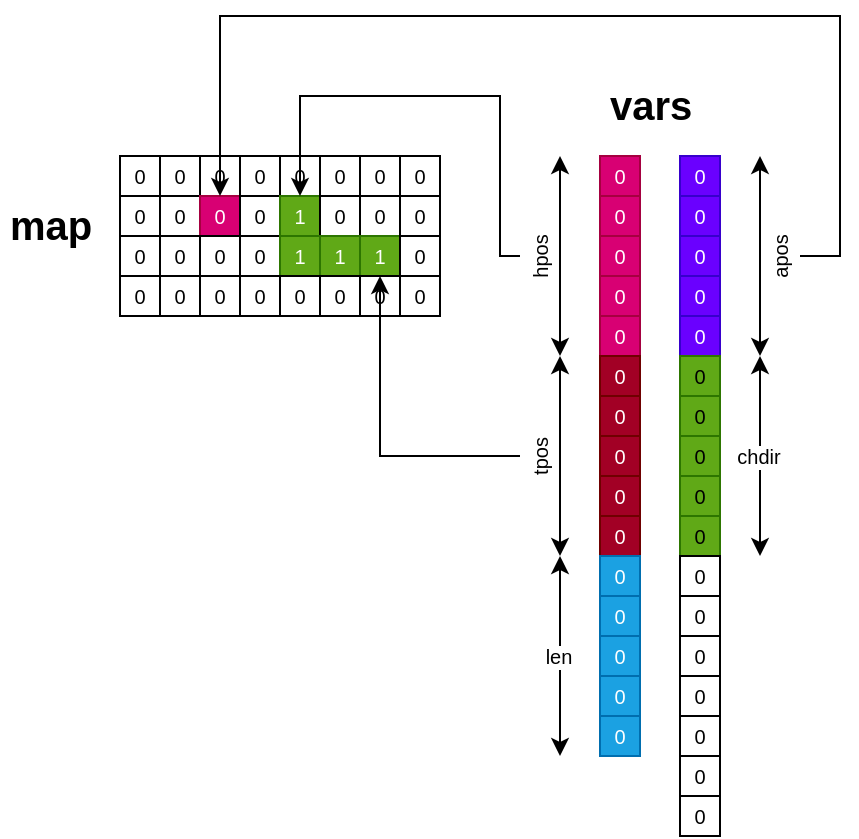 <mxfile version="16.5.1" type="device"><diagram id="8FGJ0aOOeAna9av--UV1" name="Page-1"><mxGraphModel dx="632" dy="487" grid="1" gridSize="10" guides="1" tooltips="1" connect="1" arrows="1" fold="1" page="1" pageScale="1" pageWidth="827" pageHeight="1169" math="0" shadow="0"><root><mxCell id="0"/><mxCell id="1" parent="0"/><mxCell id="mvf9AlywTdjXYqeDp_QK-131" value="0" style="rounded=0;whiteSpace=wrap;html=1;fontSize=10;strokeWidth=1;" vertex="1" parent="1"><mxGeometry x="240" y="120" width="20" height="20" as="geometry"/></mxCell><mxCell id="mvf9AlywTdjXYqeDp_QK-133" value="0" style="rounded=0;whiteSpace=wrap;html=1;fontSize=10;strokeWidth=1;" vertex="1" parent="1"><mxGeometry x="260" y="120" width="20" height="20" as="geometry"/></mxCell><mxCell id="mvf9AlywTdjXYqeDp_QK-134" value="0" style="rounded=0;whiteSpace=wrap;html=1;fontSize=10;strokeWidth=1;" vertex="1" parent="1"><mxGeometry x="280" y="120" width="20" height="20" as="geometry"/></mxCell><mxCell id="mvf9AlywTdjXYqeDp_QK-135" value="0" style="rounded=0;whiteSpace=wrap;html=1;fontSize=10;strokeWidth=1;" vertex="1" parent="1"><mxGeometry x="300" y="120" width="20" height="20" as="geometry"/></mxCell><mxCell id="mvf9AlywTdjXYqeDp_QK-136" value="0" style="rounded=0;whiteSpace=wrap;html=1;fontSize=10;strokeWidth=1;" vertex="1" parent="1"><mxGeometry x="320" y="120" width="20" height="20" as="geometry"/></mxCell><mxCell id="mvf9AlywTdjXYqeDp_QK-137" value="0" style="rounded=0;whiteSpace=wrap;html=1;fontSize=10;strokeWidth=1;" vertex="1" parent="1"><mxGeometry x="340" y="120" width="20" height="20" as="geometry"/></mxCell><mxCell id="mvf9AlywTdjXYqeDp_QK-138" value="0" style="rounded=0;whiteSpace=wrap;html=1;fontSize=10;strokeWidth=1;" vertex="1" parent="1"><mxGeometry x="360" y="120" width="20" height="20" as="geometry"/></mxCell><mxCell id="mvf9AlywTdjXYqeDp_QK-139" value="0" style="rounded=0;whiteSpace=wrap;html=1;fontSize=10;strokeWidth=1;" vertex="1" parent="1"><mxGeometry x="380" y="120" width="20" height="20" as="geometry"/></mxCell><mxCell id="mvf9AlywTdjXYqeDp_QK-140" value="0" style="rounded=0;whiteSpace=wrap;html=1;fontSize=10;strokeWidth=1;" vertex="1" parent="1"><mxGeometry x="240" y="140" width="20" height="20" as="geometry"/></mxCell><mxCell id="mvf9AlywTdjXYqeDp_QK-141" value="0" style="rounded=0;whiteSpace=wrap;html=1;fontSize=10;strokeWidth=1;" vertex="1" parent="1"><mxGeometry x="260" y="140" width="20" height="20" as="geometry"/></mxCell><mxCell id="mvf9AlywTdjXYqeDp_QK-142" value="0" style="rounded=0;whiteSpace=wrap;html=1;fontSize=10;strokeWidth=1;fillColor=#d80073;fontColor=#ffffff;strokeColor=#A50040;" vertex="1" parent="1"><mxGeometry x="280" y="140" width="20" height="20" as="geometry"/></mxCell><mxCell id="mvf9AlywTdjXYqeDp_QK-143" value="0" style="rounded=0;whiteSpace=wrap;html=1;fontSize=10;strokeWidth=1;" vertex="1" parent="1"><mxGeometry x="300" y="140" width="20" height="20" as="geometry"/></mxCell><mxCell id="mvf9AlywTdjXYqeDp_QK-144" value="1" style="rounded=0;whiteSpace=wrap;html=1;fontSize=10;strokeWidth=1;fillColor=#60a917;fontColor=#ffffff;strokeColor=#2D7600;" vertex="1" parent="1"><mxGeometry x="320" y="140" width="20" height="20" as="geometry"/></mxCell><mxCell id="mvf9AlywTdjXYqeDp_QK-145" value="0" style="rounded=0;whiteSpace=wrap;html=1;fontSize=10;strokeWidth=1;" vertex="1" parent="1"><mxGeometry x="340" y="140" width="20" height="20" as="geometry"/></mxCell><mxCell id="mvf9AlywTdjXYqeDp_QK-146" value="0" style="rounded=0;whiteSpace=wrap;html=1;fontSize=10;strokeWidth=1;" vertex="1" parent="1"><mxGeometry x="360" y="140" width="20" height="20" as="geometry"/></mxCell><mxCell id="mvf9AlywTdjXYqeDp_QK-147" value="0" style="rounded=0;whiteSpace=wrap;html=1;fontSize=10;strokeWidth=1;" vertex="1" parent="1"><mxGeometry x="380" y="140" width="20" height="20" as="geometry"/></mxCell><mxCell id="mvf9AlywTdjXYqeDp_QK-148" value="0" style="rounded=0;whiteSpace=wrap;html=1;fontSize=10;strokeWidth=1;" vertex="1" parent="1"><mxGeometry x="240" y="160" width="20" height="20" as="geometry"/></mxCell><mxCell id="mvf9AlywTdjXYqeDp_QK-149" value="0" style="rounded=0;whiteSpace=wrap;html=1;fontSize=10;strokeWidth=1;" vertex="1" parent="1"><mxGeometry x="260" y="160" width="20" height="20" as="geometry"/></mxCell><mxCell id="mvf9AlywTdjXYqeDp_QK-150" value="0" style="rounded=0;whiteSpace=wrap;html=1;fontSize=10;strokeWidth=1;" vertex="1" parent="1"><mxGeometry x="280" y="160" width="20" height="20" as="geometry"/></mxCell><mxCell id="mvf9AlywTdjXYqeDp_QK-151" value="0" style="rounded=0;whiteSpace=wrap;html=1;fontSize=10;strokeWidth=1;" vertex="1" parent="1"><mxGeometry x="300" y="160" width="20" height="20" as="geometry"/></mxCell><mxCell id="mvf9AlywTdjXYqeDp_QK-152" value="1" style="rounded=0;whiteSpace=wrap;html=1;fontSize=10;strokeWidth=1;fillColor=#60a917;fontColor=#ffffff;strokeColor=#2D7600;" vertex="1" parent="1"><mxGeometry x="320" y="160" width="20" height="20" as="geometry"/></mxCell><mxCell id="mvf9AlywTdjXYqeDp_QK-153" value="1" style="rounded=0;whiteSpace=wrap;html=1;fontSize=10;strokeWidth=1;fillColor=#60a917;fontColor=#ffffff;strokeColor=#2D7600;" vertex="1" parent="1"><mxGeometry x="340" y="160" width="20" height="20" as="geometry"/></mxCell><mxCell id="mvf9AlywTdjXYqeDp_QK-154" value="1" style="rounded=0;whiteSpace=wrap;html=1;fontSize=10;strokeWidth=1;fillColor=#60a917;fontColor=#ffffff;strokeColor=#2D7600;" vertex="1" parent="1"><mxGeometry x="360" y="160" width="20" height="20" as="geometry"/></mxCell><mxCell id="mvf9AlywTdjXYqeDp_QK-155" value="0" style="rounded=0;whiteSpace=wrap;html=1;fontSize=10;strokeWidth=1;" vertex="1" parent="1"><mxGeometry x="380" y="160" width="20" height="20" as="geometry"/></mxCell><mxCell id="mvf9AlywTdjXYqeDp_QK-156" value="0" style="rounded=0;whiteSpace=wrap;html=1;fontSize=10;strokeWidth=1;" vertex="1" parent="1"><mxGeometry x="240" y="180" width="20" height="20" as="geometry"/></mxCell><mxCell id="mvf9AlywTdjXYqeDp_QK-157" value="0" style="rounded=0;whiteSpace=wrap;html=1;fontSize=10;strokeWidth=1;" vertex="1" parent="1"><mxGeometry x="260" y="180" width="20" height="20" as="geometry"/></mxCell><mxCell id="mvf9AlywTdjXYqeDp_QK-158" value="0" style="rounded=0;whiteSpace=wrap;html=1;fontSize=10;strokeWidth=1;" vertex="1" parent="1"><mxGeometry x="280" y="180" width="20" height="20" as="geometry"/></mxCell><mxCell id="mvf9AlywTdjXYqeDp_QK-159" value="0" style="rounded=0;whiteSpace=wrap;html=1;fontSize=10;strokeWidth=1;" vertex="1" parent="1"><mxGeometry x="300" y="180" width="20" height="20" as="geometry"/></mxCell><mxCell id="mvf9AlywTdjXYqeDp_QK-160" value="0" style="rounded=0;whiteSpace=wrap;html=1;fontSize=10;strokeWidth=1;" vertex="1" parent="1"><mxGeometry x="320" y="180" width="20" height="20" as="geometry"/></mxCell><mxCell id="mvf9AlywTdjXYqeDp_QK-161" value="0" style="rounded=0;whiteSpace=wrap;html=1;fontSize=10;strokeWidth=1;" vertex="1" parent="1"><mxGeometry x="340" y="180" width="20" height="20" as="geometry"/></mxCell><mxCell id="mvf9AlywTdjXYqeDp_QK-162" value="0" style="rounded=0;whiteSpace=wrap;html=1;fontSize=10;strokeWidth=1;" vertex="1" parent="1"><mxGeometry x="360" y="180" width="20" height="20" as="geometry"/></mxCell><mxCell id="mvf9AlywTdjXYqeDp_QK-163" value="0" style="rounded=0;whiteSpace=wrap;html=1;fontSize=10;strokeWidth=1;" vertex="1" parent="1"><mxGeometry x="380" y="180" width="20" height="20" as="geometry"/></mxCell><mxCell id="mvf9AlywTdjXYqeDp_QK-166" value="&lt;h1&gt;map&lt;/h1&gt;" style="text;html=1;strokeColor=none;fillColor=none;spacing=5;spacingTop=-20;whiteSpace=wrap;overflow=hidden;rounded=0;fontSize=10;" vertex="1" parent="1"><mxGeometry x="180" y="140" width="160" height="30" as="geometry"/></mxCell><mxCell id="mvf9AlywTdjXYqeDp_QK-167" value="0" style="rounded=0;whiteSpace=wrap;html=1;fontSize=10;strokeWidth=1;fillColor=#d80073;fontColor=#ffffff;strokeColor=#A50040;" vertex="1" parent="1"><mxGeometry x="480" y="120" width="20" height="20" as="geometry"/></mxCell><mxCell id="mvf9AlywTdjXYqeDp_QK-168" value="0" style="rounded=0;whiteSpace=wrap;html=1;fontSize=10;strokeWidth=1;fillColor=#d80073;fontColor=#ffffff;strokeColor=#A50040;" vertex="1" parent="1"><mxGeometry x="480" y="140" width="20" height="20" as="geometry"/></mxCell><mxCell id="mvf9AlywTdjXYqeDp_QK-169" value="0" style="rounded=0;whiteSpace=wrap;html=1;fontSize=10;strokeWidth=1;fillColor=#d80073;fontColor=#ffffff;strokeColor=#A50040;" vertex="1" parent="1"><mxGeometry x="480" y="160" width="20" height="20" as="geometry"/></mxCell><mxCell id="mvf9AlywTdjXYqeDp_QK-170" value="0" style="rounded=0;whiteSpace=wrap;html=1;fontSize=10;strokeWidth=1;fillColor=#d80073;fontColor=#ffffff;strokeColor=#A50040;" vertex="1" parent="1"><mxGeometry x="480" y="180" width="20" height="20" as="geometry"/></mxCell><mxCell id="mvf9AlywTdjXYqeDp_QK-171" value="0" style="rounded=0;whiteSpace=wrap;html=1;fontSize=10;strokeWidth=1;fillColor=#d80073;fontColor=#ffffff;strokeColor=#A50040;" vertex="1" parent="1"><mxGeometry x="480" y="200" width="20" height="20" as="geometry"/></mxCell><mxCell id="mvf9AlywTdjXYqeDp_QK-172" value="0" style="rounded=0;whiteSpace=wrap;html=1;fontSize=10;strokeWidth=1;fillColor=#a20025;fontColor=#ffffff;strokeColor=#6F0000;" vertex="1" parent="1"><mxGeometry x="480" y="220" width="20" height="20" as="geometry"/></mxCell><mxCell id="mvf9AlywTdjXYqeDp_QK-173" value="0" style="rounded=0;whiteSpace=wrap;html=1;fontSize=10;strokeWidth=1;fillColor=#a20025;fontColor=#ffffff;strokeColor=#6F0000;" vertex="1" parent="1"><mxGeometry x="480" y="240" width="20" height="20" as="geometry"/></mxCell><mxCell id="mvf9AlywTdjXYqeDp_QK-174" value="0" style="rounded=0;whiteSpace=wrap;html=1;fontSize=10;strokeWidth=1;fillColor=#a20025;fontColor=#ffffff;strokeColor=#6F0000;" vertex="1" parent="1"><mxGeometry x="480" y="260" width="20" height="20" as="geometry"/></mxCell><mxCell id="mvf9AlywTdjXYqeDp_QK-175" value="0" style="rounded=0;whiteSpace=wrap;html=1;fontSize=10;strokeWidth=1;fillColor=#a20025;fontColor=#ffffff;strokeColor=#6F0000;" vertex="1" parent="1"><mxGeometry x="480" y="280" width="20" height="20" as="geometry"/></mxCell><mxCell id="mvf9AlywTdjXYqeDp_QK-176" value="0" style="rounded=0;whiteSpace=wrap;html=1;fontSize=10;strokeWidth=1;fillColor=#a20025;fontColor=#ffffff;strokeColor=#6F0000;" vertex="1" parent="1"><mxGeometry x="480" y="300" width="20" height="20" as="geometry"/></mxCell><mxCell id="mvf9AlywTdjXYqeDp_QK-177" value="0" style="rounded=0;whiteSpace=wrap;html=1;fontSize=10;strokeWidth=1;fillColor=#1ba1e2;fontColor=#ffffff;strokeColor=#006EAF;" vertex="1" parent="1"><mxGeometry x="480" y="320" width="20" height="20" as="geometry"/></mxCell><mxCell id="mvf9AlywTdjXYqeDp_QK-178" value="0" style="rounded=0;whiteSpace=wrap;html=1;fontSize=10;strokeWidth=1;fillColor=#1ba1e2;fontColor=#ffffff;strokeColor=#006EAF;" vertex="1" parent="1"><mxGeometry x="480" y="340" width="20" height="20" as="geometry"/></mxCell><mxCell id="mvf9AlywTdjXYqeDp_QK-179" value="0" style="rounded=0;whiteSpace=wrap;html=1;fontSize=10;strokeWidth=1;fillColor=#1ba1e2;fontColor=#ffffff;strokeColor=#006EAF;" vertex="1" parent="1"><mxGeometry x="480" y="360" width="20" height="20" as="geometry"/></mxCell><mxCell id="mvf9AlywTdjXYqeDp_QK-180" value="0" style="rounded=0;whiteSpace=wrap;html=1;fontSize=10;strokeWidth=1;fillColor=#1ba1e2;fontColor=#ffffff;strokeColor=#006EAF;" vertex="1" parent="1"><mxGeometry x="480" y="380" width="20" height="20" as="geometry"/></mxCell><mxCell id="mvf9AlywTdjXYqeDp_QK-181" value="0" style="rounded=0;whiteSpace=wrap;html=1;fontSize=10;strokeWidth=1;fillColor=#1ba1e2;fontColor=#ffffff;strokeColor=#006EAF;" vertex="1" parent="1"><mxGeometry x="480" y="400" width="20" height="20" as="geometry"/></mxCell><mxCell id="mvf9AlywTdjXYqeDp_QK-184" value="0" style="rounded=0;whiteSpace=wrap;html=1;fontSize=10;strokeWidth=1;fillColor=#6a00ff;fontColor=#ffffff;strokeColor=#3700CC;" vertex="1" parent="1"><mxGeometry x="520" y="120" width="20" height="20" as="geometry"/></mxCell><mxCell id="mvf9AlywTdjXYqeDp_QK-185" value="0" style="rounded=0;whiteSpace=wrap;html=1;fontSize=10;strokeWidth=1;fillColor=#6a00ff;fontColor=#ffffff;strokeColor=#3700CC;" vertex="1" parent="1"><mxGeometry x="520" y="140" width="20" height="20" as="geometry"/></mxCell><mxCell id="mvf9AlywTdjXYqeDp_QK-186" value="0" style="rounded=0;whiteSpace=wrap;html=1;fontSize=10;strokeWidth=1;fillColor=#6a00ff;fontColor=#ffffff;strokeColor=#3700CC;" vertex="1" parent="1"><mxGeometry x="520" y="160" width="20" height="20" as="geometry"/></mxCell><mxCell id="mvf9AlywTdjXYqeDp_QK-187" value="0" style="rounded=0;whiteSpace=wrap;html=1;fontSize=10;strokeWidth=1;fillColor=#6a00ff;fontColor=#ffffff;strokeColor=#3700CC;" vertex="1" parent="1"><mxGeometry x="520" y="180" width="20" height="20" as="geometry"/></mxCell><mxCell id="mvf9AlywTdjXYqeDp_QK-188" value="0" style="rounded=0;whiteSpace=wrap;html=1;fontSize=10;strokeWidth=1;fillColor=#6a00ff;fontColor=#ffffff;strokeColor=#3700CC;" vertex="1" parent="1"><mxGeometry x="520" y="200" width="20" height="20" as="geometry"/></mxCell><mxCell id="mvf9AlywTdjXYqeDp_QK-189" value="0" style="rounded=0;whiteSpace=wrap;html=1;fontSize=10;strokeWidth=1;fillColor=#60a917;strokeColor=#2D7600;" vertex="1" parent="1"><mxGeometry x="520" y="220" width="20" height="20" as="geometry"/></mxCell><mxCell id="mvf9AlywTdjXYqeDp_QK-190" value="0" style="rounded=0;whiteSpace=wrap;html=1;fontSize=10;strokeWidth=1;fillColor=#60a917;strokeColor=#2D7600;" vertex="1" parent="1"><mxGeometry x="520" y="240" width="20" height="20" as="geometry"/></mxCell><mxCell id="mvf9AlywTdjXYqeDp_QK-191" value="0" style="rounded=0;whiteSpace=wrap;html=1;fontSize=10;strokeWidth=1;fillColor=#60a917;strokeColor=#2D7600;" vertex="1" parent="1"><mxGeometry x="520" y="260" width="20" height="20" as="geometry"/></mxCell><mxCell id="mvf9AlywTdjXYqeDp_QK-192" value="0" style="rounded=0;whiteSpace=wrap;html=1;fontSize=10;strokeWidth=1;fillColor=#60a917;strokeColor=#2D7600;" vertex="1" parent="1"><mxGeometry x="520" y="280" width="20" height="20" as="geometry"/></mxCell><mxCell id="mvf9AlywTdjXYqeDp_QK-193" value="0" style="rounded=0;whiteSpace=wrap;html=1;fontSize=10;strokeWidth=1;fillColor=#60a917;strokeColor=#2D7600;" vertex="1" parent="1"><mxGeometry x="520" y="300" width="20" height="20" as="geometry"/></mxCell><mxCell id="mvf9AlywTdjXYqeDp_QK-194" value="0" style="rounded=0;whiteSpace=wrap;html=1;fontSize=10;strokeWidth=1;" vertex="1" parent="1"><mxGeometry x="520" y="320" width="20" height="20" as="geometry"/></mxCell><mxCell id="mvf9AlywTdjXYqeDp_QK-195" value="0" style="rounded=0;whiteSpace=wrap;html=1;fontSize=10;strokeWidth=1;" vertex="1" parent="1"><mxGeometry x="520" y="340" width="20" height="20" as="geometry"/></mxCell><mxCell id="mvf9AlywTdjXYqeDp_QK-196" value="0" style="rounded=0;whiteSpace=wrap;html=1;fontSize=10;strokeWidth=1;" vertex="1" parent="1"><mxGeometry x="520" y="360" width="20" height="20" as="geometry"/></mxCell><mxCell id="mvf9AlywTdjXYqeDp_QK-197" value="0" style="rounded=0;whiteSpace=wrap;html=1;fontSize=10;strokeWidth=1;" vertex="1" parent="1"><mxGeometry x="520" y="380" width="20" height="20" as="geometry"/></mxCell><mxCell id="mvf9AlywTdjXYqeDp_QK-198" value="0" style="rounded=0;whiteSpace=wrap;html=1;fontSize=10;strokeWidth=1;" vertex="1" parent="1"><mxGeometry x="520" y="400" width="20" height="20" as="geometry"/></mxCell><mxCell id="mvf9AlywTdjXYqeDp_QK-199" value="0" style="rounded=0;whiteSpace=wrap;html=1;fontSize=10;strokeWidth=1;" vertex="1" parent="1"><mxGeometry x="520" y="420" width="20" height="20" as="geometry"/></mxCell><mxCell id="mvf9AlywTdjXYqeDp_QK-200" value="0" style="rounded=0;whiteSpace=wrap;html=1;fontSize=10;strokeWidth=1;" vertex="1" parent="1"><mxGeometry x="520" y="440" width="20" height="20" as="geometry"/></mxCell><mxCell id="mvf9AlywTdjXYqeDp_QK-201" value="" style="endArrow=classic;startArrow=classic;html=1;rounded=0;fontSize=10;" edge="1" parent="1"><mxGeometry width="50" height="50" relative="1" as="geometry"><mxPoint x="460" y="220" as="sourcePoint"/><mxPoint x="460" y="120" as="targetPoint"/></mxGeometry></mxCell><mxCell id="mvf9AlywTdjXYqeDp_QK-203" value="" style="endArrow=classic;startArrow=classic;html=1;rounded=0;fontSize=10;" edge="1" parent="1"><mxGeometry width="50" height="50" relative="1" as="geometry"><mxPoint x="460" y="320" as="sourcePoint"/><mxPoint x="460" y="220" as="targetPoint"/></mxGeometry></mxCell><mxCell id="mvf9AlywTdjXYqeDp_QK-205" value="" style="endArrow=classic;startArrow=classic;html=1;rounded=0;fontSize=10;" edge="1" parent="1"><mxGeometry width="50" height="50" relative="1" as="geometry"><mxPoint x="460" y="420" as="sourcePoint"/><mxPoint x="460" y="320" as="targetPoint"/></mxGeometry></mxCell><mxCell id="mvf9AlywTdjXYqeDp_QK-206" value="len" style="edgeLabel;html=1;align=center;verticalAlign=middle;resizable=0;points=[];fontSize=10;" vertex="1" connectable="0" parent="mvf9AlywTdjXYqeDp_QK-205"><mxGeometry x="0.004" y="1" relative="1" as="geometry"><mxPoint as="offset"/></mxGeometry></mxCell><mxCell id="mvf9AlywTdjXYqeDp_QK-207" value="" style="endArrow=classic;startArrow=classic;html=1;rounded=0;fontSize=10;" edge="1" parent="1"><mxGeometry width="50" height="50" relative="1" as="geometry"><mxPoint x="560" y="220" as="sourcePoint"/><mxPoint x="560" y="120" as="targetPoint"/></mxGeometry></mxCell><mxCell id="mvf9AlywTdjXYqeDp_QK-209" value="" style="endArrow=classic;startArrow=classic;html=1;rounded=0;fontSize=10;" edge="1" parent="1"><mxGeometry width="50" height="50" relative="1" as="geometry"><mxPoint x="560" y="320" as="sourcePoint"/><mxPoint x="560" y="220" as="targetPoint"/></mxGeometry></mxCell><mxCell id="mvf9AlywTdjXYqeDp_QK-210" value="chdir" style="edgeLabel;html=1;align=center;verticalAlign=middle;resizable=0;points=[];fontSize=10;" vertex="1" connectable="0" parent="mvf9AlywTdjXYqeDp_QK-209"><mxGeometry x="0.004" y="1" relative="1" as="geometry"><mxPoint as="offset"/></mxGeometry></mxCell><mxCell id="mvf9AlywTdjXYqeDp_QK-211" value="&lt;h1&gt;vars&lt;/h1&gt;" style="text;html=1;strokeColor=none;fillColor=none;spacing=5;spacingTop=-20;whiteSpace=wrap;overflow=hidden;rounded=0;fontSize=10;" vertex="1" parent="1"><mxGeometry x="480" y="80" width="50" height="30" as="geometry"/></mxCell><mxCell id="mvf9AlywTdjXYqeDp_QK-214" style="edgeStyle=orthogonalEdgeStyle;rounded=0;orthogonalLoop=1;jettySize=auto;html=1;exitX=0.5;exitY=0;exitDx=0;exitDy=0;entryX=0.5;entryY=0;entryDx=0;entryDy=0;fontSize=10;" edge="1" parent="1" source="mvf9AlywTdjXYqeDp_QK-213" target="mvf9AlywTdjXYqeDp_QK-144"><mxGeometry relative="1" as="geometry"><Array as="points"><mxPoint x="430" y="170"/><mxPoint x="430" y="90"/><mxPoint x="330" y="90"/></Array></mxGeometry></mxCell><mxCell id="mvf9AlywTdjXYqeDp_QK-213" value="hpos" style="text;html=1;strokeColor=none;fillColor=none;align=center;verticalAlign=middle;whiteSpace=wrap;rounded=0;fontSize=10;rotation=-90;" vertex="1" parent="1"><mxGeometry x="420" y="160" width="60" height="20" as="geometry"/></mxCell><mxCell id="mvf9AlywTdjXYqeDp_QK-216" style="edgeStyle=orthogonalEdgeStyle;rounded=0;orthogonalLoop=1;jettySize=auto;html=1;exitX=0.5;exitY=0;exitDx=0;exitDy=0;entryX=0.5;entryY=0;entryDx=0;entryDy=0;fontSize=10;" edge="1" parent="1" source="mvf9AlywTdjXYqeDp_QK-215" target="mvf9AlywTdjXYqeDp_QK-162"><mxGeometry relative="1" as="geometry"><Array as="points"><mxPoint x="370" y="270"/></Array></mxGeometry></mxCell><mxCell id="mvf9AlywTdjXYqeDp_QK-215" value="tpos" style="text;html=1;strokeColor=none;fillColor=none;align=center;verticalAlign=middle;whiteSpace=wrap;rounded=0;fontSize=10;rotation=-90;" vertex="1" parent="1"><mxGeometry x="420" y="260" width="60" height="20" as="geometry"/></mxCell><mxCell id="mvf9AlywTdjXYqeDp_QK-218" style="edgeStyle=orthogonalEdgeStyle;rounded=0;orthogonalLoop=1;jettySize=auto;html=1;exitX=0.5;exitY=1;exitDx=0;exitDy=0;entryX=0.5;entryY=1;entryDx=0;entryDy=0;fontSize=10;" edge="1" parent="1" source="mvf9AlywTdjXYqeDp_QK-217" target="mvf9AlywTdjXYqeDp_QK-134"><mxGeometry relative="1" as="geometry"><Array as="points"><mxPoint x="600" y="170"/><mxPoint x="600" y="50"/><mxPoint x="290" y="50"/></Array></mxGeometry></mxCell><mxCell id="mvf9AlywTdjXYqeDp_QK-217" value="apos" style="text;html=1;strokeColor=none;fillColor=none;align=center;verticalAlign=middle;whiteSpace=wrap;rounded=0;fontSize=10;rotation=-90;" vertex="1" parent="1"><mxGeometry x="540" y="160" width="60" height="20" as="geometry"/></mxCell></root></mxGraphModel></diagram></mxfile>